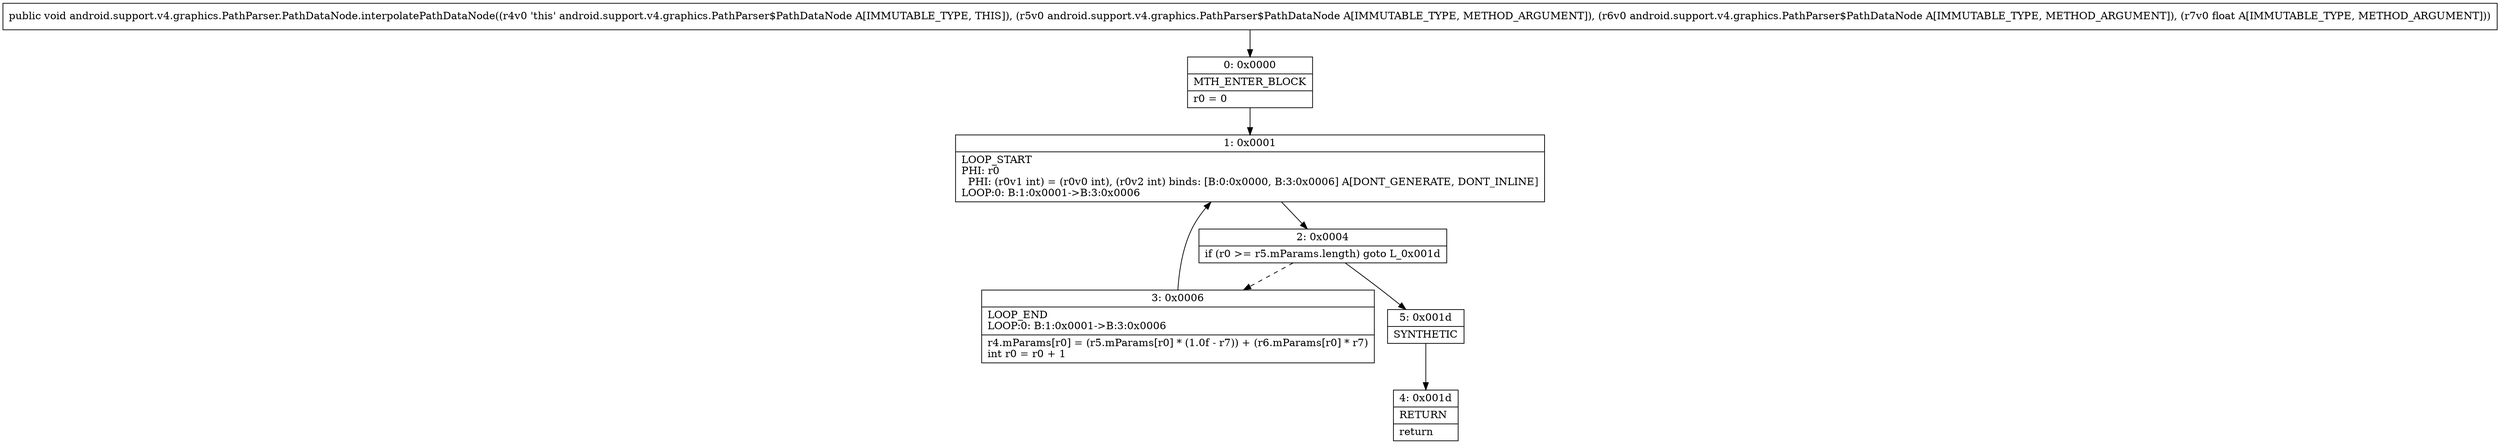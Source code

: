 digraph "CFG forandroid.support.v4.graphics.PathParser.PathDataNode.interpolatePathDataNode(Landroid\/support\/v4\/graphics\/PathParser$PathDataNode;Landroid\/support\/v4\/graphics\/PathParser$PathDataNode;F)V" {
Node_0 [shape=record,label="{0\:\ 0x0000|MTH_ENTER_BLOCK\l|r0 = 0\l}"];
Node_1 [shape=record,label="{1\:\ 0x0001|LOOP_START\lPHI: r0 \l  PHI: (r0v1 int) = (r0v0 int), (r0v2 int) binds: [B:0:0x0000, B:3:0x0006] A[DONT_GENERATE, DONT_INLINE]\lLOOP:0: B:1:0x0001\-\>B:3:0x0006\l}"];
Node_2 [shape=record,label="{2\:\ 0x0004|if (r0 \>= r5.mParams.length) goto L_0x001d\l}"];
Node_3 [shape=record,label="{3\:\ 0x0006|LOOP_END\lLOOP:0: B:1:0x0001\-\>B:3:0x0006\l|r4.mParams[r0] = (r5.mParams[r0] * (1.0f \- r7)) + (r6.mParams[r0] * r7)\lint r0 = r0 + 1\l}"];
Node_4 [shape=record,label="{4\:\ 0x001d|RETURN\l|return\l}"];
Node_5 [shape=record,label="{5\:\ 0x001d|SYNTHETIC\l}"];
MethodNode[shape=record,label="{public void android.support.v4.graphics.PathParser.PathDataNode.interpolatePathDataNode((r4v0 'this' android.support.v4.graphics.PathParser$PathDataNode A[IMMUTABLE_TYPE, THIS]), (r5v0 android.support.v4.graphics.PathParser$PathDataNode A[IMMUTABLE_TYPE, METHOD_ARGUMENT]), (r6v0 android.support.v4.graphics.PathParser$PathDataNode A[IMMUTABLE_TYPE, METHOD_ARGUMENT]), (r7v0 float A[IMMUTABLE_TYPE, METHOD_ARGUMENT])) }"];
MethodNode -> Node_0;
Node_0 -> Node_1;
Node_1 -> Node_2;
Node_2 -> Node_3[style=dashed];
Node_2 -> Node_5;
Node_3 -> Node_1;
Node_5 -> Node_4;
}


